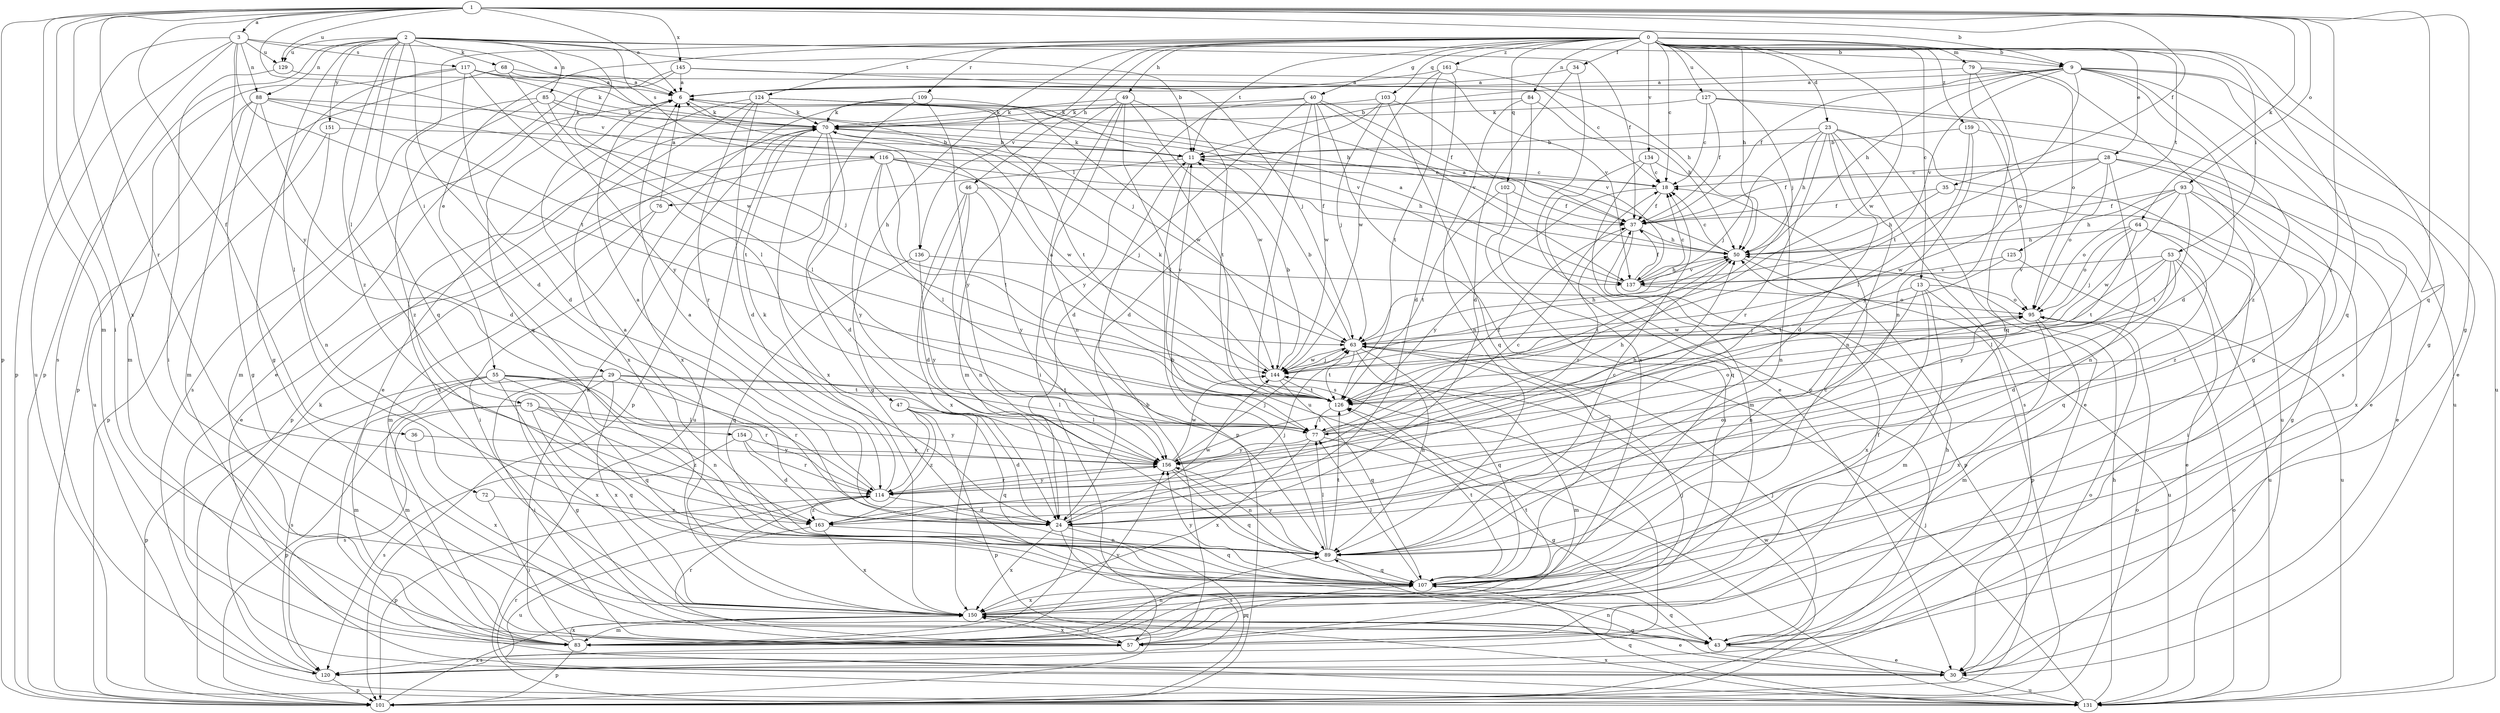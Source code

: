 strict digraph  {
0;
1;
2;
3;
6;
9;
11;
13;
18;
23;
24;
28;
29;
30;
34;
35;
36;
37;
40;
43;
46;
47;
49;
50;
53;
55;
57;
63;
64;
68;
70;
72;
75;
76;
77;
79;
83;
84;
85;
88;
89;
93;
95;
101;
102;
103;
107;
109;
114;
116;
117;
120;
124;
125;
126;
127;
129;
131;
134;
136;
137;
144;
145;
150;
151;
154;
156;
159;
161;
163;
0 -> 9  [label=b];
0 -> 13  [label=c];
0 -> 18  [label=c];
0 -> 23  [label=d];
0 -> 28  [label=e];
0 -> 29  [label=e];
0 -> 34  [label=f];
0 -> 40  [label=g];
0 -> 43  [label=g];
0 -> 46  [label=h];
0 -> 47  [label=h];
0 -> 49  [label=h];
0 -> 50  [label=h];
0 -> 53  [label=i];
0 -> 55  [label=i];
0 -> 63  [label=j];
0 -> 79  [label=m];
0 -> 84  [label=n];
0 -> 102  [label=q];
0 -> 103  [label=q];
0 -> 107  [label=q];
0 -> 109  [label=r];
0 -> 124  [label=t];
0 -> 125  [label=t];
0 -> 127  [label=u];
0 -> 134  [label=v];
0 -> 136  [label=v];
0 -> 144  [label=w];
0 -> 159  [label=z];
0 -> 161  [label=z];
0 -> 11  [label=t];
1 -> 3  [label=a];
1 -> 6  [label=a];
1 -> 9  [label=b];
1 -> 35  [label=f];
1 -> 36  [label=f];
1 -> 43  [label=g];
1 -> 57  [label=i];
1 -> 64  [label=k];
1 -> 83  [label=m];
1 -> 93  [label=o];
1 -> 101  [label=p];
1 -> 107  [label=q];
1 -> 114  [label=r];
1 -> 129  [label=u];
1 -> 136  [label=v];
1 -> 145  [label=x];
1 -> 150  [label=x];
1 -> 163  [label=z];
2 -> 9  [label=b];
2 -> 11  [label=b];
2 -> 24  [label=d];
2 -> 37  [label=f];
2 -> 68  [label=k];
2 -> 72  [label=l];
2 -> 75  [label=l];
2 -> 85  [label=n];
2 -> 88  [label=n];
2 -> 101  [label=p];
2 -> 107  [label=q];
2 -> 116  [label=s];
2 -> 129  [label=u];
2 -> 144  [label=w];
2 -> 151  [label=y];
2 -> 163  [label=z];
3 -> 6  [label=a];
3 -> 88  [label=n];
3 -> 101  [label=p];
3 -> 117  [label=s];
3 -> 120  [label=s];
3 -> 126  [label=t];
3 -> 129  [label=u];
3 -> 131  [label=u];
3 -> 154  [label=y];
6 -> 70  [label=k];
6 -> 83  [label=m];
6 -> 137  [label=v];
9 -> 6  [label=a];
9 -> 11  [label=b];
9 -> 24  [label=d];
9 -> 30  [label=e];
9 -> 37  [label=f];
9 -> 50  [label=h];
9 -> 120  [label=s];
9 -> 126  [label=t];
9 -> 131  [label=u];
9 -> 137  [label=v];
9 -> 163  [label=z];
11 -> 18  [label=c];
11 -> 70  [label=k];
11 -> 76  [label=l];
11 -> 101  [label=p];
13 -> 83  [label=m];
13 -> 89  [label=n];
13 -> 95  [label=o];
13 -> 131  [label=u];
13 -> 144  [label=w];
13 -> 150  [label=x];
18 -> 37  [label=f];
18 -> 156  [label=y];
23 -> 11  [label=b];
23 -> 24  [label=d];
23 -> 30  [label=e];
23 -> 50  [label=h];
23 -> 63  [label=j];
23 -> 89  [label=n];
23 -> 114  [label=r];
23 -> 120  [label=s];
23 -> 131  [label=u];
24 -> 6  [label=a];
24 -> 63  [label=j];
24 -> 101  [label=p];
24 -> 107  [label=q];
24 -> 120  [label=s];
24 -> 144  [label=w];
24 -> 150  [label=x];
28 -> 18  [label=c];
28 -> 30  [label=e];
28 -> 37  [label=f];
28 -> 57  [label=i];
28 -> 89  [label=n];
28 -> 95  [label=o];
28 -> 144  [label=w];
29 -> 43  [label=g];
29 -> 57  [label=i];
29 -> 77  [label=l];
29 -> 83  [label=m];
29 -> 114  [label=r];
29 -> 126  [label=t];
29 -> 150  [label=x];
30 -> 89  [label=n];
30 -> 95  [label=o];
30 -> 131  [label=u];
34 -> 6  [label=a];
34 -> 24  [label=d];
34 -> 101  [label=p];
35 -> 37  [label=f];
35 -> 43  [label=g];
35 -> 50  [label=h];
36 -> 150  [label=x];
36 -> 156  [label=y];
37 -> 50  [label=h];
37 -> 101  [label=p];
37 -> 114  [label=r];
40 -> 24  [label=d];
40 -> 30  [label=e];
40 -> 37  [label=f];
40 -> 70  [label=k];
40 -> 120  [label=s];
40 -> 137  [label=v];
40 -> 144  [label=w];
40 -> 156  [label=y];
43 -> 30  [label=e];
43 -> 50  [label=h];
43 -> 63  [label=j];
43 -> 107  [label=q];
46 -> 24  [label=d];
46 -> 37  [label=f];
46 -> 89  [label=n];
46 -> 150  [label=x];
46 -> 156  [label=y];
47 -> 24  [label=d];
47 -> 77  [label=l];
47 -> 101  [label=p];
47 -> 107  [label=q];
47 -> 114  [label=r];
47 -> 163  [label=z];
49 -> 57  [label=i];
49 -> 70  [label=k];
49 -> 77  [label=l];
49 -> 83  [label=m];
49 -> 89  [label=n];
49 -> 131  [label=u];
49 -> 144  [label=w];
50 -> 6  [label=a];
50 -> 18  [label=c];
50 -> 101  [label=p];
50 -> 126  [label=t];
50 -> 137  [label=v];
53 -> 24  [label=d];
53 -> 30  [label=e];
53 -> 77  [label=l];
53 -> 126  [label=t];
53 -> 131  [label=u];
53 -> 137  [label=v];
53 -> 156  [label=y];
55 -> 83  [label=m];
55 -> 89  [label=n];
55 -> 101  [label=p];
55 -> 107  [label=q];
55 -> 114  [label=r];
55 -> 120  [label=s];
55 -> 126  [label=t];
55 -> 150  [label=x];
57 -> 11  [label=b];
57 -> 37  [label=f];
57 -> 63  [label=j];
57 -> 107  [label=q];
57 -> 114  [label=r];
57 -> 120  [label=s];
57 -> 150  [label=x];
63 -> 11  [label=b];
63 -> 50  [label=h];
63 -> 89  [label=n];
63 -> 107  [label=q];
63 -> 126  [label=t];
63 -> 144  [label=w];
64 -> 50  [label=h];
64 -> 57  [label=i];
64 -> 63  [label=j];
64 -> 95  [label=o];
64 -> 107  [label=q];
64 -> 126  [label=t];
68 -> 6  [label=a];
68 -> 63  [label=j];
68 -> 101  [label=p];
68 -> 156  [label=y];
70 -> 11  [label=b];
70 -> 24  [label=d];
70 -> 43  [label=g];
70 -> 101  [label=p];
70 -> 131  [label=u];
70 -> 144  [label=w];
70 -> 150  [label=x];
72 -> 57  [label=i];
72 -> 163  [label=z];
75 -> 77  [label=l];
75 -> 101  [label=p];
75 -> 107  [label=q];
75 -> 120  [label=s];
75 -> 156  [label=y];
75 -> 163  [label=z];
76 -> 6  [label=a];
76 -> 57  [label=i];
76 -> 83  [label=m];
77 -> 37  [label=f];
77 -> 43  [label=g];
77 -> 50  [label=h];
77 -> 95  [label=o];
77 -> 150  [label=x];
77 -> 156  [label=y];
79 -> 6  [label=a];
79 -> 43  [label=g];
79 -> 89  [label=n];
79 -> 95  [label=o];
79 -> 107  [label=q];
83 -> 70  [label=k];
83 -> 89  [label=n];
83 -> 101  [label=p];
83 -> 150  [label=x];
83 -> 156  [label=y];
84 -> 50  [label=h];
84 -> 70  [label=k];
84 -> 89  [label=n];
84 -> 150  [label=x];
85 -> 37  [label=f];
85 -> 70  [label=k];
85 -> 77  [label=l];
85 -> 120  [label=s];
85 -> 163  [label=z];
88 -> 24  [label=d];
88 -> 43  [label=g];
88 -> 63  [label=j];
88 -> 70  [label=k];
88 -> 83  [label=m];
88 -> 126  [label=t];
88 -> 131  [label=u];
89 -> 6  [label=a];
89 -> 11  [label=b];
89 -> 18  [label=c];
89 -> 77  [label=l];
89 -> 107  [label=q];
89 -> 126  [label=t];
89 -> 156  [label=y];
93 -> 37  [label=f];
93 -> 50  [label=h];
93 -> 95  [label=o];
93 -> 126  [label=t];
93 -> 144  [label=w];
93 -> 150  [label=x];
93 -> 163  [label=z];
95 -> 63  [label=j];
95 -> 83  [label=m];
95 -> 150  [label=x];
101 -> 95  [label=o];
101 -> 144  [label=w];
101 -> 150  [label=x];
102 -> 37  [label=f];
102 -> 57  [label=i];
102 -> 126  [label=t];
103 -> 24  [label=d];
103 -> 63  [label=j];
103 -> 70  [label=k];
103 -> 107  [label=q];
103 -> 137  [label=v];
107 -> 18  [label=c];
107 -> 77  [label=l];
107 -> 126  [label=t];
107 -> 150  [label=x];
107 -> 156  [label=y];
109 -> 70  [label=k];
109 -> 101  [label=p];
109 -> 126  [label=t];
109 -> 150  [label=x];
109 -> 156  [label=y];
114 -> 6  [label=a];
114 -> 18  [label=c];
114 -> 24  [label=d];
114 -> 70  [label=k];
114 -> 101  [label=p];
114 -> 156  [label=y];
114 -> 163  [label=z];
116 -> 18  [label=c];
116 -> 30  [label=e];
116 -> 50  [label=h];
116 -> 63  [label=j];
116 -> 77  [label=l];
116 -> 126  [label=t];
116 -> 150  [label=x];
116 -> 156  [label=y];
117 -> 6  [label=a];
117 -> 24  [label=d];
117 -> 43  [label=g];
117 -> 50  [label=h];
117 -> 70  [label=k];
117 -> 77  [label=l];
117 -> 83  [label=m];
120 -> 70  [label=k];
120 -> 101  [label=p];
124 -> 24  [label=d];
124 -> 30  [label=e];
124 -> 70  [label=k];
124 -> 114  [label=r];
124 -> 126  [label=t];
124 -> 144  [label=w];
124 -> 150  [label=x];
125 -> 126  [label=t];
125 -> 131  [label=u];
125 -> 137  [label=v];
126 -> 6  [label=a];
126 -> 77  [label=l];
127 -> 18  [label=c];
127 -> 37  [label=f];
127 -> 70  [label=k];
127 -> 95  [label=o];
127 -> 131  [label=u];
129 -> 18  [label=c];
129 -> 57  [label=i];
131 -> 50  [label=h];
131 -> 63  [label=j];
131 -> 95  [label=o];
131 -> 107  [label=q];
131 -> 114  [label=r];
131 -> 150  [label=x];
134 -> 18  [label=c];
134 -> 83  [label=m];
134 -> 89  [label=n];
134 -> 107  [label=q];
136 -> 107  [label=q];
136 -> 137  [label=v];
136 -> 156  [label=y];
137 -> 6  [label=a];
137 -> 18  [label=c];
137 -> 37  [label=f];
137 -> 50  [label=h];
137 -> 95  [label=o];
144 -> 11  [label=b];
144 -> 63  [label=j];
144 -> 70  [label=k];
144 -> 83  [label=m];
144 -> 107  [label=q];
144 -> 126  [label=t];
145 -> 6  [label=a];
145 -> 30  [label=e];
145 -> 63  [label=j];
145 -> 107  [label=q];
145 -> 137  [label=v];
150 -> 30  [label=e];
150 -> 43  [label=g];
150 -> 57  [label=i];
150 -> 83  [label=m];
150 -> 126  [label=t];
151 -> 11  [label=b];
151 -> 89  [label=n];
151 -> 101  [label=p];
154 -> 24  [label=d];
154 -> 114  [label=r];
154 -> 120  [label=s];
154 -> 156  [label=y];
156 -> 50  [label=h];
156 -> 63  [label=j];
156 -> 89  [label=n];
156 -> 107  [label=q];
156 -> 114  [label=r];
156 -> 144  [label=w];
159 -> 11  [label=b];
159 -> 30  [label=e];
159 -> 77  [label=l];
159 -> 156  [label=y];
161 -> 6  [label=a];
161 -> 24  [label=d];
161 -> 50  [label=h];
161 -> 126  [label=t];
161 -> 144  [label=w];
163 -> 89  [label=n];
163 -> 95  [label=o];
163 -> 131  [label=u];
163 -> 150  [label=x];
}
